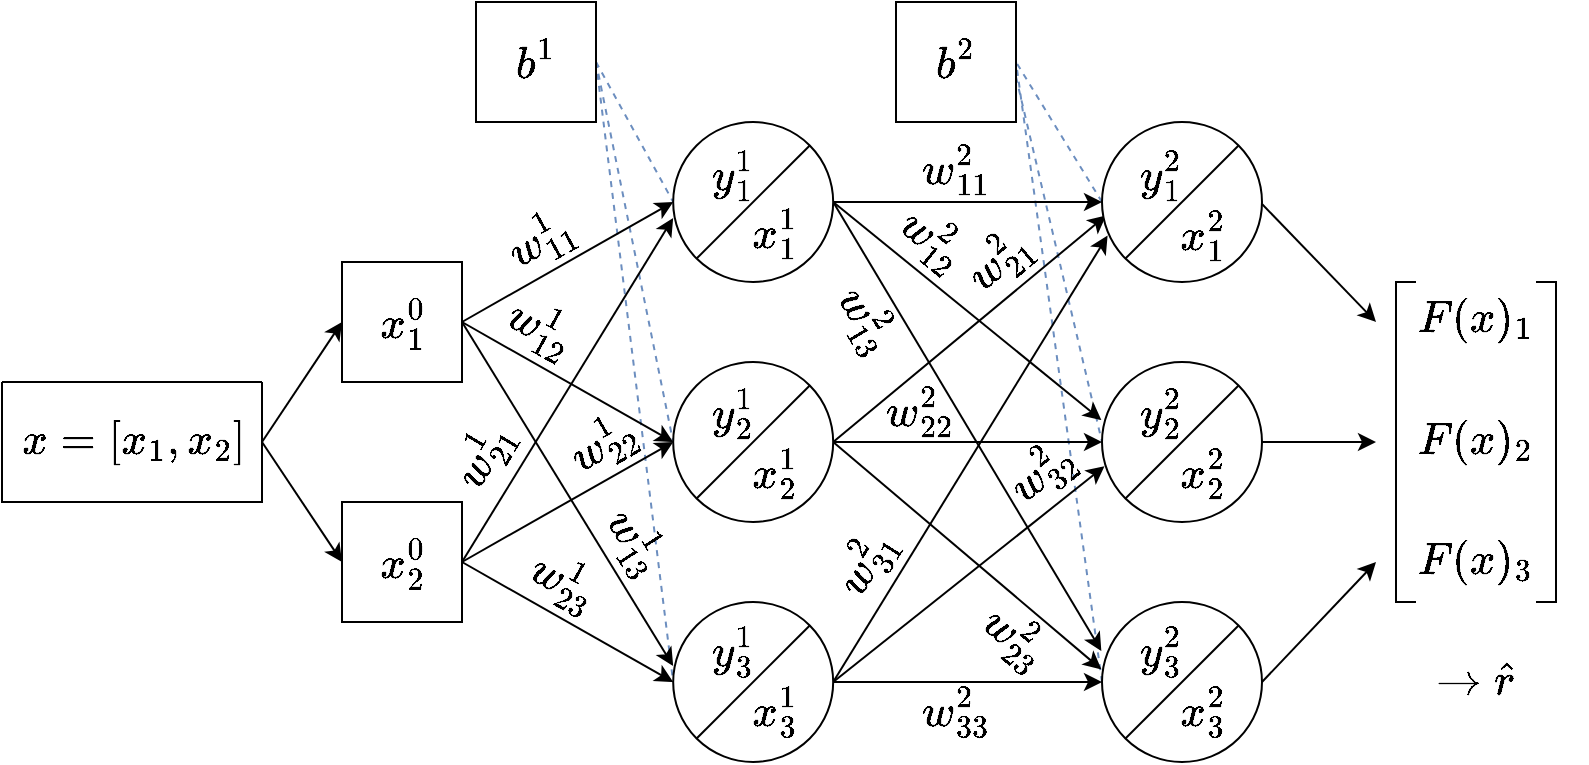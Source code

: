 <mxfile version="21.3.4" type="github">
  <diagram id="L71-HYiMx5dE4_1I3F0T" name="Sivu-1">
    <mxGraphModel dx="1621" dy="422" grid="1" gridSize="10" guides="1" tooltips="1" connect="1" arrows="1" fold="1" page="1" pageScale="1" pageWidth="827" pageHeight="1169" math="1" shadow="0">
      <root>
        <mxCell id="0" />
        <mxCell id="1" parent="0" />
        <mxCell id="5LR8zGSGS3lZIIo4WgXO-1" value="" style="rounded=0;whiteSpace=wrap;html=1;fontSize=19;" parent="1" vertex="1">
          <mxGeometry x="-130" y="310" width="80" height="160" as="geometry" />
        </mxCell>
        <mxCell id="ENBTFdsbygloh6ypOBvS-9" value="" style="endArrow=none;dashed=1;html=1;rounded=0;entryX=1;entryY=0.5;entryDx=0;entryDy=0;exitX=0;exitY=0.5;exitDx=0;exitDy=0;fillColor=#dae8fc;strokeColor=#6c8ebf;fontSize=19;" parent="1" source="unRAUoUYdDuh-6SN-mz_-57" target="ENBTFdsbygloh6ypOBvS-8" edge="1">
          <mxGeometry width="50" height="50" relative="1" as="geometry">
            <mxPoint x="-487" y="366" as="sourcePoint" />
            <mxPoint x="-437" y="316" as="targetPoint" />
          </mxGeometry>
        </mxCell>
        <mxCell id="ENBTFdsbygloh6ypOBvS-11" value="" style="endArrow=none;dashed=1;html=1;rounded=0;entryX=1;entryY=0.5;entryDx=0;entryDy=0;exitX=0;exitY=0.5;exitDx=0;exitDy=0;fillColor=#dae8fc;strokeColor=#6c8ebf;fontSize=19;" parent="1" source="unRAUoUYdDuh-6SN-mz_-59" target="ENBTFdsbygloh6ypOBvS-8" edge="1">
          <mxGeometry width="50" height="50" relative="1" as="geometry">
            <mxPoint x="-487" y="366" as="sourcePoint" />
            <mxPoint x="-437" y="316" as="targetPoint" />
          </mxGeometry>
        </mxCell>
        <mxCell id="ENBTFdsbygloh6ypOBvS-4" value="" style="endArrow=none;dashed=1;html=1;rounded=0;exitX=1;exitY=0.5;exitDx=0;exitDy=0;entryX=0;entryY=0.5;entryDx=0;entryDy=0;fillColor=#dae8fc;strokeColor=#6c8ebf;fontSize=19;" parent="1" source="ENBTFdsbygloh6ypOBvS-2" target="unRAUoUYdDuh-6SN-mz_-5" edge="1">
          <mxGeometry width="50" height="50" relative="1" as="geometry">
            <mxPoint x="-577" y="326" as="sourcePoint" />
            <mxPoint x="-527" y="276" as="targetPoint" />
          </mxGeometry>
        </mxCell>
        <mxCell id="ENBTFdsbygloh6ypOBvS-5" value="" style="endArrow=none;dashed=1;html=1;rounded=0;exitX=1;exitY=0.5;exitDx=0;exitDy=0;entryX=0;entryY=0.5;entryDx=0;entryDy=0;fillColor=#dae8fc;strokeColor=#6c8ebf;fontSize=19;" parent="1" source="ENBTFdsbygloh6ypOBvS-2" target="unRAUoUYdDuh-6SN-mz_-7" edge="1">
          <mxGeometry width="50" height="50" relative="1" as="geometry">
            <mxPoint x="-577" y="346" as="sourcePoint" />
            <mxPoint x="-527" y="296" as="targetPoint" />
          </mxGeometry>
        </mxCell>
        <mxCell id="ENBTFdsbygloh6ypOBvS-6" value="" style="endArrow=none;dashed=1;html=1;rounded=0;exitX=1;exitY=0.5;exitDx=0;exitDy=0;entryX=0;entryY=0.5;entryDx=0;entryDy=0;fillColor=#dae8fc;strokeColor=#6c8ebf;fontSize=19;" parent="1" source="ENBTFdsbygloh6ypOBvS-2" target="unRAUoUYdDuh-6SN-mz_-6" edge="1">
          <mxGeometry width="50" height="50" relative="1" as="geometry">
            <mxPoint x="-577" y="406" as="sourcePoint" />
            <mxPoint x="-527" y="356" as="targetPoint" />
          </mxGeometry>
        </mxCell>
        <mxCell id="U7Zx6VbLF4_jJS3d3RYm-128" value="" style="endArrow=none;dashed=1;html=1;rounded=0;entryX=0;entryY=0.5;entryDx=0;entryDy=0;exitX=1;exitY=0.75;exitDx=0;exitDy=0;fontSize=19;fillColor=#dae8fc;strokeColor=#6c8ebf;" parent="1" source="ENBTFdsbygloh6ypOBvS-8" target="U7Zx6VbLF4_jJS3d3RYm-2" edge="1">
          <mxGeometry width="50" height="50" relative="1" as="geometry">
            <mxPoint x="-477" y="361" as="sourcePoint" />
            <mxPoint x="-427" y="311" as="targetPoint" />
          </mxGeometry>
        </mxCell>
        <mxCell id="U7Zx6VbLF4_jJS3d3RYm-431" style="edgeStyle=orthogonalEdgeStyle;rounded=0;orthogonalLoop=1;jettySize=auto;html=1;exitX=1;exitY=0.5;exitDx=0;exitDy=0;fontSize=19;" parent="1" source="U7Zx6VbLF4_jJS3d3RYm-2" edge="1">
          <mxGeometry relative="1" as="geometry">
            <mxPoint x="-140" y="390" as="targetPoint" />
          </mxGeometry>
        </mxCell>
        <mxCell id="U7Zx6VbLF4_jJS3d3RYm-4" value="" style="edgeStyle=orthogonalEdgeStyle;rounded=0;orthogonalLoop=1;jettySize=auto;html=1;fontSize=19;" parent="1" source="unRAUoUYdDuh-6SN-mz_-7" target="U7Zx6VbLF4_jJS3d3RYm-2" edge="1">
          <mxGeometry relative="1" as="geometry" />
        </mxCell>
        <mxCell id="unRAUoUYdDuh-6SN-mz_-10" value="" style="endArrow=classic;html=1;rounded=0;exitX=1;exitY=0.5;exitDx=0;exitDy=0;entryX=0;entryY=0.5;entryDx=0;entryDy=0;fontSize=19;" parent="1" source="unRAUoUYdDuh-6SN-mz_-35" target="unRAUoUYdDuh-6SN-mz_-7" edge="1">
          <mxGeometry width="50" height="50" relative="1" as="geometry">
            <mxPoint x="-587" y="330" as="sourcePoint" />
            <mxPoint x="-507" y="390" as="targetPoint" />
          </mxGeometry>
        </mxCell>
        <mxCell id="unRAUoUYdDuh-6SN-mz_-11" value="" style="endArrow=classic;html=1;rounded=0;exitX=1;exitY=0.5;exitDx=0;exitDy=0;entryX=0;entryY=0.5;entryDx=0;entryDy=0;fontSize=19;" parent="1" source="unRAUoUYdDuh-6SN-mz_-36" target="unRAUoUYdDuh-6SN-mz_-6" edge="1">
          <mxGeometry width="50" height="50" relative="1" as="geometry">
            <mxPoint x="-587" y="450" as="sourcePoint" />
            <mxPoint x="-507" y="510" as="targetPoint" />
          </mxGeometry>
        </mxCell>
        <mxCell id="unRAUoUYdDuh-6SN-mz_-13" value="" style="endArrow=classic;html=1;rounded=0;exitX=1;exitY=0.5;exitDx=0;exitDy=0;entryX=0;entryY=0.4;entryDx=0;entryDy=0;entryPerimeter=0;fontSize=19;" parent="1" source="unRAUoUYdDuh-6SN-mz_-35" target="unRAUoUYdDuh-6SN-mz_-6" edge="1">
          <mxGeometry width="50" height="50" relative="1" as="geometry">
            <mxPoint x="-587" y="330" as="sourcePoint" />
            <mxPoint x="-507" y="510" as="targetPoint" />
          </mxGeometry>
        </mxCell>
        <mxCell id="unRAUoUYdDuh-6SN-mz_-18" value="" style="endArrow=classic;html=1;rounded=0;entryX=0;entryY=0.5;entryDx=0;entryDy=0;fontSize=19;exitX=1;exitY=0.5;exitDx=0;exitDy=0;" parent="1" source="unRAUoUYdDuh-6SN-mz_-35" target="unRAUoUYdDuh-6SN-mz_-5" edge="1">
          <mxGeometry width="50" height="50" relative="1" as="geometry">
            <mxPoint x="-587" y="330" as="sourcePoint" />
            <mxPoint x="-507" y="270" as="targetPoint" />
          </mxGeometry>
        </mxCell>
        <mxCell id="unRAUoUYdDuh-6SN-mz_-19" value="" style="endArrow=classic;html=1;rounded=0;exitX=1;exitY=0.5;exitDx=0;exitDy=0;entryX=0;entryY=0.6;entryDx=0;entryDy=0;entryPerimeter=0;fontSize=19;" parent="1" source="unRAUoUYdDuh-6SN-mz_-36" target="unRAUoUYdDuh-6SN-mz_-5" edge="1">
          <mxGeometry width="50" height="50" relative="1" as="geometry">
            <mxPoint x="-587" y="450" as="sourcePoint" />
            <mxPoint x="-517" y="290" as="targetPoint" />
          </mxGeometry>
        </mxCell>
        <mxCell id="unRAUoUYdDuh-6SN-mz_-20" value="" style="endArrow=classic;html=1;rounded=0;entryX=0;entryY=0.5;entryDx=0;entryDy=0;fontSize=19;exitX=1;exitY=0.5;exitDx=0;exitDy=0;" parent="1" source="unRAUoUYdDuh-6SN-mz_-36" target="unRAUoUYdDuh-6SN-mz_-7" edge="1">
          <mxGeometry width="50" height="50" relative="1" as="geometry">
            <mxPoint x="-587" y="450" as="sourcePoint" />
            <mxPoint x="-497" y="390" as="targetPoint" />
          </mxGeometry>
        </mxCell>
        <mxCell id="unRAUoUYdDuh-6SN-mz_-21" value="" style="endArrow=classic;html=1;rounded=0;entryX=0.025;entryY=0.585;entryDx=0;entryDy=0;exitX=1;exitY=0.5;exitDx=0;exitDy=0;entryPerimeter=0;fontSize=19;" parent="1" source="unRAUoUYdDuh-6SN-mz_-7" target="unRAUoUYdDuh-6SN-mz_-57" edge="1">
          <mxGeometry width="50" height="50" relative="1" as="geometry">
            <mxPoint x="-487" y="440" as="sourcePoint" />
            <mxPoint x="-347" y="330" as="targetPoint" />
          </mxGeometry>
        </mxCell>
        <mxCell id="unRAUoUYdDuh-6SN-mz_-22" value="" style="endArrow=classic;html=1;rounded=0;exitX=1;exitY=0.5;exitDx=0;exitDy=0;entryX=0;entryY=0.5;entryDx=0;entryDy=0;fontSize=19;" parent="1" source="unRAUoUYdDuh-6SN-mz_-5" target="unRAUoUYdDuh-6SN-mz_-57" edge="1">
          <mxGeometry width="50" height="50" relative="1" as="geometry">
            <mxPoint x="-427" y="270" as="sourcePoint" />
            <mxPoint x="-347" y="321.04" as="targetPoint" />
          </mxGeometry>
        </mxCell>
        <mxCell id="unRAUoUYdDuh-6SN-mz_-23" value="" style="endArrow=classic;html=1;rounded=0;exitX=1;exitY=0.5;exitDx=0;exitDy=0;entryX=0.035;entryY=0.71;entryDx=0;entryDy=0;entryPerimeter=0;fontSize=19;" parent="1" source="unRAUoUYdDuh-6SN-mz_-6" target="unRAUoUYdDuh-6SN-mz_-57" edge="1">
          <mxGeometry width="50" height="50" relative="1" as="geometry">
            <mxPoint x="-427" y="510" as="sourcePoint" />
            <mxPoint x="-345.96" y="338" as="targetPoint" />
          </mxGeometry>
        </mxCell>
        <mxCell id="unRAUoUYdDuh-6SN-mz_-24" value="" style="endArrow=classic;html=1;rounded=0;exitX=1;exitY=0.5;exitDx=0;exitDy=0;entryX=-0.004;entryY=0.306;entryDx=0;entryDy=0;entryPerimeter=0;fontSize=19;" parent="1" source="unRAUoUYdDuh-6SN-mz_-5" target="unRAUoUYdDuh-6SN-mz_-59" edge="1">
          <mxGeometry width="50" height="50" relative="1" as="geometry">
            <mxPoint x="-417" y="230" as="sourcePoint" />
            <mxPoint x="-337" y="230" as="targetPoint" />
          </mxGeometry>
        </mxCell>
        <mxCell id="unRAUoUYdDuh-6SN-mz_-25" value="" style="swimlane;startSize=0;fontSize=19;" parent="1" vertex="1">
          <mxGeometry x="-827" y="360" width="130" height="60" as="geometry" />
        </mxCell>
        <mxCell id="unRAUoUYdDuh-6SN-mz_-27" value="&lt;font style=&quot;font-size: 19px;&quot;&gt;$$ x = [ x_1, x_2 ] $$&lt;/font&gt;" style="text;html=1;strokeColor=none;fillColor=none;align=center;verticalAlign=middle;whiteSpace=wrap;rounded=0;fontSize=19;" parent="unRAUoUYdDuh-6SN-mz_-25" vertex="1">
          <mxGeometry x="2.5" y="15" width="125" height="30" as="geometry" />
        </mxCell>
        <mxCell id="unRAUoUYdDuh-6SN-mz_-28" value="" style="endArrow=classic;html=1;rounded=0;fontSize=19;entryX=0;entryY=0.5;entryDx=0;entryDy=0;exitX=1;exitY=0.5;exitDx=0;exitDy=0;" parent="1" source="unRAUoUYdDuh-6SN-mz_-25" target="unRAUoUYdDuh-6SN-mz_-31" edge="1">
          <mxGeometry width="50" height="50" relative="1" as="geometry">
            <mxPoint x="-737" y="390" as="sourcePoint" />
            <mxPoint x="-667" y="330" as="targetPoint" />
          </mxGeometry>
        </mxCell>
        <mxCell id="unRAUoUYdDuh-6SN-mz_-29" value="" style="endArrow=classic;html=1;rounded=0;fontSize=19;entryX=0;entryY=0.5;entryDx=0;entryDy=0;exitX=1;exitY=0.5;exitDx=0;exitDy=0;" parent="1" source="unRAUoUYdDuh-6SN-mz_-25" target="unRAUoUYdDuh-6SN-mz_-36" edge="1">
          <mxGeometry width="50" height="50" relative="1" as="geometry">
            <mxPoint x="-725" y="391" as="sourcePoint" />
            <mxPoint x="-667" y="450" as="targetPoint" />
          </mxGeometry>
        </mxCell>
        <mxCell id="unRAUoUYdDuh-6SN-mz_-37" value="&lt;div style=&quot;font-size: 19px;&quot;&gt;&lt;sub style=&quot;font-size: 19px;&quot;&gt;$$w^1_{11}$$&lt;/sub&gt;&lt;/div&gt;" style="text;html=1;strokeColor=none;fillColor=none;align=center;verticalAlign=middle;whiteSpace=wrap;rounded=0;fontSize=19;rotation=-29;container=0;" parent="1" vertex="1">
          <mxGeometry x="-588.21" y="270.31" width="60" height="35" as="geometry" />
        </mxCell>
        <mxCell id="unRAUoUYdDuh-6SN-mz_-38" value="&lt;div style=&quot;font-size: 19px;&quot;&gt;&lt;div style=&quot;font-size: 19px;&quot;&gt;&lt;sub style=&quot;font-size: 19px;&quot;&gt;$$w^1_{21}$$&lt;/sub&gt;&lt;/div&gt;&lt;/div&gt;" style="text;html=1;strokeColor=none;fillColor=none;align=center;verticalAlign=middle;whiteSpace=wrap;rounded=0;fontSize=19;rotation=-59;container=0;" parent="1" vertex="1">
          <mxGeometry x="-617" y="381" width="60" height="30" as="geometry" />
        </mxCell>
        <mxCell id="unRAUoUYdDuh-6SN-mz_-40" value="&lt;div style=&quot;font-size: 19px;&quot;&gt;&lt;sub style=&quot;font-size: 19px;&quot;&gt;$$w^1_{12}$$&lt;/sub&gt;&lt;/div&gt;" style="text;html=1;strokeColor=none;fillColor=none;align=center;verticalAlign=middle;whiteSpace=wrap;rounded=0;fontSize=19;rotation=29;container=0;" parent="1" vertex="1">
          <mxGeometry x="-587.32" y="313.91" width="60" height="36.32" as="geometry" />
        </mxCell>
        <mxCell id="unRAUoUYdDuh-6SN-mz_-41" value="&lt;div style=&quot;font-size: 19px;&quot;&gt;&lt;sub style=&quot;font-size: 19px;&quot;&gt;$$w^1_{13}$$&lt;/sub&gt;&lt;/div&gt;" style="text;html=1;strokeColor=none;fillColor=none;align=center;verticalAlign=middle;whiteSpace=wrap;rounded=0;fontSize=19;rotation=57;container=0;" parent="1" vertex="1">
          <mxGeometry x="-540" y="425" width="60" height="30" as="geometry" />
        </mxCell>
        <mxCell id="unRAUoUYdDuh-6SN-mz_-42" value="&lt;div style=&quot;font-size: 19px;&quot;&gt;&lt;sub style=&quot;font-size: 19px;&quot;&gt;$$w^1_{23}$$&lt;/sub&gt;&lt;/div&gt;" style="text;html=1;strokeColor=none;fillColor=none;align=center;verticalAlign=middle;whiteSpace=wrap;rounded=0;fontSize=19;rotation=29;container=0;" parent="1" vertex="1">
          <mxGeometry x="-575.79" y="442.5" width="60" height="35" as="geometry" />
        </mxCell>
        <mxCell id="unRAUoUYdDuh-6SN-mz_-43" value="&lt;div style=&quot;font-size: 19px;&quot;&gt;&lt;sub style=&quot;font-size: 19px;&quot;&gt;$$w^1_{22}$$&lt;/sub&gt;&lt;/div&gt;" style="text;html=1;strokeColor=none;fillColor=none;align=center;verticalAlign=middle;whiteSpace=wrap;rounded=0;fontSize=19;rotation=-30;container=0;" parent="1" vertex="1">
          <mxGeometry x="-557" y="375" width="60" height="30" as="geometry" />
        </mxCell>
        <mxCell id="unRAUoUYdDuh-6SN-mz_-45" value="&lt;div style=&quot;font-size: 19px;&quot;&gt;&lt;sub style=&quot;font-size: 19px;&quot;&gt;$$w^2_{31}$$&lt;/sub&gt;&lt;/div&gt;" style="text;html=1;strokeColor=none;fillColor=none;align=center;verticalAlign=middle;whiteSpace=wrap;rounded=0;fontSize=19;rotation=-58;container=0;" parent="1" vertex="1">
          <mxGeometry x="-424.86" y="435" width="60" height="30" as="geometry" />
        </mxCell>
        <mxCell id="unRAUoUYdDuh-6SN-mz_-46" value="&lt;div style=&quot;font-size: 19px;&quot;&gt;&lt;sub style=&quot;font-size: 19px;&quot;&gt;$$w^2_{11}$$&lt;/sub&gt;&lt;/div&gt;" style="text;html=1;strokeColor=none;fillColor=none;align=center;verticalAlign=middle;whiteSpace=wrap;rounded=0;fontSize=19;rotation=0;container=0;" parent="1" vertex="1">
          <mxGeometry x="-380" y="235.31" width="60" height="35" as="geometry" />
        </mxCell>
        <mxCell id="unRAUoUYdDuh-6SN-mz_-47" value="&lt;div style=&quot;font-size: 19px;&quot;&gt;&lt;sub style=&quot;font-size: 19px;&quot;&gt;$$w^2_{21}$$&lt;/sub&gt;&lt;/div&gt;" style="text;html=1;strokeColor=none;fillColor=none;align=center;verticalAlign=middle;whiteSpace=wrap;rounded=0;fontSize=19;rotation=-40;container=0;" parent="1" vertex="1">
          <mxGeometry x="-358.61" y="280.58" width="60" height="35" as="geometry" />
        </mxCell>
        <mxCell id="unRAUoUYdDuh-6SN-mz_-65" value="" style="endArrow=classic;html=1;rounded=0;fontSize=19;exitX=1;exitY=0.5;exitDx=0;exitDy=0;entryX=-0.004;entryY=0.421;entryDx=0;entryDy=0;entryPerimeter=0;" parent="1" source="unRAUoUYdDuh-6SN-mz_-7" target="unRAUoUYdDuh-6SN-mz_-59" edge="1">
          <mxGeometry width="50" height="50" relative="1" as="geometry">
            <mxPoint x="-537" y="420" as="sourcePoint" />
            <mxPoint x="-337" y="501" as="targetPoint" />
          </mxGeometry>
        </mxCell>
        <mxCell id="unRAUoUYdDuh-6SN-mz_-67" value="" style="endArrow=classic;html=1;rounded=0;fontSize=19;exitX=1;exitY=0.5;exitDx=0;exitDy=0;" parent="1" source="unRAUoUYdDuh-6SN-mz_-6" target="unRAUoUYdDuh-6SN-mz_-59" edge="1">
          <mxGeometry width="50" height="50" relative="1" as="geometry">
            <mxPoint x="-537" y="420" as="sourcePoint" />
            <mxPoint x="-487" y="370" as="targetPoint" />
          </mxGeometry>
        </mxCell>
        <mxCell id="unRAUoUYdDuh-6SN-mz_-68" value="&lt;div style=&quot;font-size: 19px;&quot;&gt;&lt;sub style=&quot;font-size: 19px;&quot;&gt;$$w^2_{33}$$&lt;/sub&gt;&lt;/div&gt;" style="text;html=1;strokeColor=none;fillColor=none;align=center;verticalAlign=middle;whiteSpace=wrap;rounded=0;fontSize=19;rotation=0;container=0;" parent="1" vertex="1">
          <mxGeometry x="-380" y="510" width="60" height="30" as="geometry" />
        </mxCell>
        <mxCell id="unRAUoUYdDuh-6SN-mz_-69" value="&lt;div style=&quot;font-size: 19px;&quot;&gt;&lt;sub style=&quot;font-size: 19px;&quot;&gt;$$w^2_{13}$$&lt;/sub&gt;&lt;/div&gt;" style="text;html=1;strokeColor=none;fillColor=none;align=center;verticalAlign=middle;whiteSpace=wrap;rounded=0;fontSize=19;rotation=59;container=0;" parent="1" vertex="1">
          <mxGeometry x="-424.86" y="305" width="60" height="48.68" as="geometry" />
        </mxCell>
        <mxCell id="unRAUoUYdDuh-6SN-mz_-70" value="&lt;div style=&quot;font-size: 19px;&quot;&gt;&lt;sub style=&quot;font-size: 19px;&quot;&gt;$$w^2_{23}$$&lt;/sub&gt;&lt;/div&gt;" style="text;html=1;strokeColor=none;fillColor=none;align=center;verticalAlign=middle;whiteSpace=wrap;rounded=0;fontSize=19;rotation=40;container=0;" parent="1" vertex="1">
          <mxGeometry x="-350" y="470" width="60" height="35" as="geometry" />
        </mxCell>
        <mxCell id="U7Zx6VbLF4_jJS3d3RYm-5" value="" style="endArrow=classic;html=1;rounded=0;entryX=-0.004;entryY=0.363;entryDx=0;entryDy=0;entryPerimeter=0;exitX=1;exitY=0.5;exitDx=0;exitDy=0;fontSize=19;" parent="1" source="unRAUoUYdDuh-6SN-mz_-5" target="U7Zx6VbLF4_jJS3d3RYm-2" edge="1">
          <mxGeometry width="50" height="50" relative="1" as="geometry">
            <mxPoint x="-457" y="431" as="sourcePoint" />
            <mxPoint x="-407" y="381" as="targetPoint" />
          </mxGeometry>
        </mxCell>
        <mxCell id="U7Zx6VbLF4_jJS3d3RYm-70" value="&lt;div style=&quot;font-size: 19px;&quot;&gt;&lt;sub style=&quot;font-size: 19px;&quot;&gt;$$w^2_{12}$$&lt;/sub&gt;&lt;/div&gt;" style="text;html=1;strokeColor=none;fillColor=none;align=center;verticalAlign=middle;whiteSpace=wrap;rounded=0;fontSize=19;rotation=39;container=0;" parent="1" vertex="1">
          <mxGeometry x="-391.02" y="270.56" width="60" height="35" as="geometry" />
        </mxCell>
        <mxCell id="U7Zx6VbLF4_jJS3d3RYm-123" value="&lt;div style=&quot;font-size: 19px;&quot;&gt;&lt;sub style=&quot;font-size: 19px;&quot;&gt;$$w^2_{22}$$&lt;/sub&gt;&lt;/div&gt;" style="text;html=1;strokeColor=none;fillColor=none;align=center;verticalAlign=middle;whiteSpace=wrap;rounded=0;fontSize=19;rotation=0;container=0;" parent="1" vertex="1">
          <mxGeometry x="-402.59" y="353.68" width="70" height="40" as="geometry" />
        </mxCell>
        <mxCell id="U7Zx6VbLF4_jJS3d3RYm-124" value="&lt;div style=&quot;font-size: 19px;&quot;&gt;&lt;sub style=&quot;font-size: 19px;&quot;&gt;$$w^2_{32}$$&lt;/sub&gt;&lt;/div&gt;" style="text;html=1;strokeColor=none;fillColor=none;align=center;verticalAlign=middle;whiteSpace=wrap;rounded=0;fontSize=19;rotation=-38;container=0;" parent="1" vertex="1">
          <mxGeometry x="-337" y="395" width="60" height="20" as="geometry" />
        </mxCell>
        <mxCell id="U7Zx6VbLF4_jJS3d3RYm-71" value="" style="endArrow=classic;html=1;rounded=0;entryX=0.015;entryY=0.652;entryDx=0;entryDy=0;entryPerimeter=0;exitX=1;exitY=0.5;exitDx=0;exitDy=0;fontSize=19;" parent="1" source="unRAUoUYdDuh-6SN-mz_-6" target="U7Zx6VbLF4_jJS3d3RYm-2" edge="1">
          <mxGeometry width="50" height="50" relative="1" as="geometry">
            <mxPoint x="-417" y="511" as="sourcePoint" />
            <mxPoint x="-437" y="371" as="targetPoint" />
          </mxGeometry>
        </mxCell>
        <mxCell id="izF1CWLwOtwObPyW_wJa-63" value="&lt;div style=&quot;font-size: 19px;&quot;&gt;$$F(x)_1$$&lt;/div&gt;" style="text;html=1;strokeColor=none;fillColor=default;align=center;verticalAlign=middle;whiteSpace=wrap;rounded=0;fontSize=19;container=0;" parent="1" vertex="1">
          <mxGeometry x="-120" y="294.34" width="60" height="70" as="geometry" />
        </mxCell>
        <mxCell id="U7Zx6VbLF4_jJS3d3RYm-434" value="&lt;div style=&quot;font-size: 19px;&quot;&gt;$$F(x)_2$$&lt;/div&gt;" style="text;html=1;strokeColor=none;fillColor=default;align=center;verticalAlign=middle;whiteSpace=wrap;rounded=0;fontSize=19;container=0;" parent="1" vertex="1">
          <mxGeometry x="-120" y="355" width="60" height="70" as="geometry" />
        </mxCell>
        <mxCell id="U7Zx6VbLF4_jJS3d3RYm-435" value="&lt;div style=&quot;font-size: 19px;&quot;&gt;$$F(x)_3$$&lt;/div&gt;" style="text;html=1;strokeColor=none;fillColor=default;align=center;verticalAlign=middle;whiteSpace=wrap;rounded=0;fontSize=19;container=0;" parent="1" vertex="1">
          <mxGeometry x="-120" y="415" width="60" height="70" as="geometry" />
        </mxCell>
        <mxCell id="3qntRhlOY1SQ3M1mygcT-8" value="" style="group;fontSize=19;" parent="1" vertex="1" connectable="0">
          <mxGeometry x="-491.41" y="230" width="80" height="80" as="geometry" />
        </mxCell>
        <mxCell id="unRAUoUYdDuh-6SN-mz_-5" value="" style="ellipse;whiteSpace=wrap;html=1;aspect=fixed;fontSize=19;container=0;" parent="3qntRhlOY1SQ3M1mygcT-8" vertex="1">
          <mxGeometry width="80" height="80" as="geometry" />
        </mxCell>
        <mxCell id="unRAUoUYdDuh-6SN-mz_-48" value="" style="endArrow=none;html=1;rounded=0;fontSize=19;exitX=0;exitY=1;exitDx=0;exitDy=0;entryX=1;entryY=0;entryDx=0;entryDy=0;" parent="3qntRhlOY1SQ3M1mygcT-8" source="unRAUoUYdDuh-6SN-mz_-5" target="unRAUoUYdDuh-6SN-mz_-5" edge="1">
          <mxGeometry width="50" height="50" relative="1" as="geometry">
            <mxPoint x="15" y="90" as="sourcePoint" />
            <mxPoint x="65" as="targetPoint" />
          </mxGeometry>
        </mxCell>
        <mxCell id="U7Zx6VbLF4_jJS3d3RYm-129" value="&lt;div style=&quot;font-size: 19px;&quot;&gt;$$x^1_1$$&lt;/div&gt;" style="text;html=1;strokeColor=none;fillColor=none;align=center;verticalAlign=middle;whiteSpace=wrap;rounded=0;fontSize=19;container=0;" parent="3qntRhlOY1SQ3M1mygcT-8" vertex="1">
          <mxGeometry x="20" y="40" width="60" height="30" as="geometry" />
        </mxCell>
        <mxCell id="U7Zx6VbLF4_jJS3d3RYm-270" value="&lt;div style=&quot;font-size: 19px;&quot;&gt;$$y^1_1$$&lt;/div&gt;" style="text;html=1;strokeColor=none;fillColor=none;align=center;verticalAlign=middle;whiteSpace=wrap;rounded=0;fontSize=19;container=0;" parent="3qntRhlOY1SQ3M1mygcT-8" vertex="1">
          <mxGeometry y="11" width="60" height="30" as="geometry" />
        </mxCell>
        <mxCell id="3qntRhlOY1SQ3M1mygcT-9" value="" style="group;fontSize=19;" parent="1" vertex="1" connectable="0">
          <mxGeometry x="-491.41" y="350" width="80" height="80" as="geometry" />
        </mxCell>
        <mxCell id="unRAUoUYdDuh-6SN-mz_-7" value="" style="ellipse;whiteSpace=wrap;html=1;aspect=fixed;fontSize=19;container=0;" parent="3qntRhlOY1SQ3M1mygcT-9" vertex="1">
          <mxGeometry width="80" height="80" as="geometry" />
        </mxCell>
        <mxCell id="unRAUoUYdDuh-6SN-mz_-49" value="" style="endArrow=none;html=1;rounded=0;fontSize=19;exitX=0;exitY=1;exitDx=0;exitDy=0;entryX=1;entryY=0;entryDx=0;entryDy=0;" parent="3qntRhlOY1SQ3M1mygcT-9" source="unRAUoUYdDuh-6SN-mz_-7" target="unRAUoUYdDuh-6SN-mz_-7" edge="1">
          <mxGeometry width="50" height="50" relative="1" as="geometry">
            <mxPoint x="11.716" y="66.564" as="sourcePoint" />
            <mxPoint x="68.284" y="9.996" as="targetPoint" />
          </mxGeometry>
        </mxCell>
        <mxCell id="U7Zx6VbLF4_jJS3d3RYm-198" value="&lt;div style=&quot;font-size: 19px;&quot;&gt;$$x^1_2$$&lt;/div&gt;" style="text;html=1;strokeColor=none;fillColor=none;align=center;verticalAlign=middle;whiteSpace=wrap;rounded=0;fontSize=19;container=0;" parent="3qntRhlOY1SQ3M1mygcT-9" vertex="1">
          <mxGeometry x="20" y="40" width="60" height="30" as="geometry" />
        </mxCell>
        <mxCell id="U7Zx6VbLF4_jJS3d3RYm-273" value="&lt;div style=&quot;font-size: 19px;&quot;&gt;$$y^1_2$$&lt;/div&gt;" style="text;html=1;strokeColor=none;fillColor=none;align=center;verticalAlign=middle;whiteSpace=wrap;rounded=0;fontSize=19;container=0;" parent="3qntRhlOY1SQ3M1mygcT-9" vertex="1">
          <mxGeometry y="10" width="60" height="30" as="geometry" />
        </mxCell>
        <mxCell id="3qntRhlOY1SQ3M1mygcT-10" value="" style="group;fontSize=19;" parent="1" vertex="1" connectable="0">
          <mxGeometry x="-491.41" y="470" width="80" height="80" as="geometry" />
        </mxCell>
        <mxCell id="unRAUoUYdDuh-6SN-mz_-6" value="" style="ellipse;whiteSpace=wrap;html=1;aspect=fixed;fontSize=19;container=0;" parent="3qntRhlOY1SQ3M1mygcT-10" vertex="1">
          <mxGeometry width="80" height="80" as="geometry" />
        </mxCell>
        <mxCell id="unRAUoUYdDuh-6SN-mz_-50" value="" style="endArrow=none;html=1;rounded=0;fontSize=19;exitX=0;exitY=1;exitDx=0;exitDy=0;entryX=1;entryY=0;entryDx=0;entryDy=0;" parent="3qntRhlOY1SQ3M1mygcT-10" source="unRAUoUYdDuh-6SN-mz_-6" target="unRAUoUYdDuh-6SN-mz_-6" edge="1">
          <mxGeometry width="50" height="50" relative="1" as="geometry">
            <mxPoint x="9.996" y="68.284" as="sourcePoint" />
            <mxPoint x="66.564" y="11.716" as="targetPoint" />
          </mxGeometry>
        </mxCell>
        <mxCell id="U7Zx6VbLF4_jJS3d3RYm-199" value="&lt;div style=&quot;font-size: 19px;&quot;&gt;$$x^1_3$$&lt;/div&gt;" style="text;html=1;strokeColor=none;fillColor=none;align=center;verticalAlign=middle;whiteSpace=wrap;rounded=0;fontSize=19;container=0;" parent="3qntRhlOY1SQ3M1mygcT-10" vertex="1">
          <mxGeometry x="20" y="40" width="60" height="30" as="geometry" />
        </mxCell>
        <mxCell id="U7Zx6VbLF4_jJS3d3RYm-274" value="&lt;div style=&quot;font-size: 19px;&quot;&gt;$$y^1_3$$&lt;/div&gt;" style="text;html=1;strokeColor=none;fillColor=none;align=center;verticalAlign=middle;whiteSpace=wrap;rounded=0;fontSize=19;container=0;" parent="3qntRhlOY1SQ3M1mygcT-10" vertex="1">
          <mxGeometry y="10" width="60" height="30" as="geometry" />
        </mxCell>
        <mxCell id="3qntRhlOY1SQ3M1mygcT-11" value="" style="group;fontSize=19;" parent="1" vertex="1" connectable="0">
          <mxGeometry x="-277" y="230" width="80" height="80" as="geometry" />
        </mxCell>
        <mxCell id="unRAUoUYdDuh-6SN-mz_-57" value="" style="ellipse;whiteSpace=wrap;html=1;aspect=fixed;fontSize=19;container=0;" parent="3qntRhlOY1SQ3M1mygcT-11" vertex="1">
          <mxGeometry width="80" height="80" as="geometry" />
        </mxCell>
        <mxCell id="unRAUoUYdDuh-6SN-mz_-58" value="" style="endArrow=none;html=1;rounded=0;fontSize=19;exitX=0;exitY=1;exitDx=0;exitDy=0;entryX=1;entryY=0;entryDx=0;entryDy=0;" parent="3qntRhlOY1SQ3M1mygcT-11" source="unRAUoUYdDuh-6SN-mz_-57" target="unRAUoUYdDuh-6SN-mz_-57" edge="1">
          <mxGeometry width="50" height="50" relative="1" as="geometry">
            <mxPoint x="15" y="150" as="sourcePoint" />
            <mxPoint x="65" y="60" as="targetPoint" />
          </mxGeometry>
        </mxCell>
        <mxCell id="U7Zx6VbLF4_jJS3d3RYm-422" value="&lt;div style=&quot;font-size: 19px;&quot;&gt;$$y^2_1$$&lt;/div&gt;" style="text;html=1;strokeColor=none;fillColor=none;align=center;verticalAlign=middle;whiteSpace=wrap;rounded=0;fontSize=19;container=0;" parent="3qntRhlOY1SQ3M1mygcT-11" vertex="1">
          <mxGeometry y="11" width="60" height="30" as="geometry" />
        </mxCell>
        <mxCell id="U7Zx6VbLF4_jJS3d3RYm-423" value="&lt;div style=&quot;font-size: 19px;&quot;&gt;$$x^2_1$$&lt;/div&gt;" style="text;html=1;strokeColor=none;fillColor=none;align=center;verticalAlign=middle;whiteSpace=wrap;rounded=0;fontSize=19;container=0;" parent="3qntRhlOY1SQ3M1mygcT-11" vertex="1">
          <mxGeometry x="20" y="41" width="60" height="30" as="geometry" />
        </mxCell>
        <mxCell id="3qntRhlOY1SQ3M1mygcT-12" value="" style="group;fontSize=19;" parent="1" vertex="1" connectable="0">
          <mxGeometry x="-277" y="350" width="80" height="80" as="geometry" />
        </mxCell>
        <mxCell id="U7Zx6VbLF4_jJS3d3RYm-2" value="" style="ellipse;whiteSpace=wrap;html=1;aspect=fixed;fontSize=19;container=0;" parent="3qntRhlOY1SQ3M1mygcT-12" vertex="1">
          <mxGeometry width="80" height="80" as="geometry" />
        </mxCell>
        <mxCell id="U7Zx6VbLF4_jJS3d3RYm-3" value="" style="endArrow=none;html=1;rounded=0;fontSize=19;exitX=0;exitY=1;exitDx=0;exitDy=0;entryX=1;entryY=0;entryDx=0;entryDy=0;" parent="3qntRhlOY1SQ3M1mygcT-12" source="U7Zx6VbLF4_jJS3d3RYm-2" target="U7Zx6VbLF4_jJS3d3RYm-2" edge="1">
          <mxGeometry width="50" height="50" relative="1" as="geometry">
            <mxPoint x="735" y="-189" as="sourcePoint" />
            <mxPoint x="785" y="-279" as="targetPoint" />
          </mxGeometry>
        </mxCell>
        <mxCell id="U7Zx6VbLF4_jJS3d3RYm-424" value="&lt;div style=&quot;font-size: 19px;&quot;&gt;$$y^2_2$$&lt;/div&gt;" style="text;html=1;strokeColor=none;fillColor=none;align=center;verticalAlign=middle;whiteSpace=wrap;rounded=0;fontSize=19;container=0;" parent="3qntRhlOY1SQ3M1mygcT-12" vertex="1">
          <mxGeometry y="10" width="60" height="30" as="geometry" />
        </mxCell>
        <mxCell id="U7Zx6VbLF4_jJS3d3RYm-426" value="&lt;div style=&quot;font-size: 19px;&quot;&gt;$$x^2_2$$&lt;/div&gt;" style="text;html=1;strokeColor=none;fillColor=none;align=center;verticalAlign=middle;whiteSpace=wrap;rounded=0;fontSize=19;container=0;" parent="3qntRhlOY1SQ3M1mygcT-12" vertex="1">
          <mxGeometry x="20" y="40" width="60" height="30" as="geometry" />
        </mxCell>
        <mxCell id="3qntRhlOY1SQ3M1mygcT-13" value="" style="group;fontSize=19;" parent="1" vertex="1" connectable="0">
          <mxGeometry x="-277" y="470" width="80" height="80" as="geometry" />
        </mxCell>
        <mxCell id="unRAUoUYdDuh-6SN-mz_-59" value="" style="ellipse;whiteSpace=wrap;html=1;aspect=fixed;fontSize=19;container=0;" parent="3qntRhlOY1SQ3M1mygcT-13" vertex="1">
          <mxGeometry width="80" height="80" as="geometry" />
        </mxCell>
        <mxCell id="unRAUoUYdDuh-6SN-mz_-60" value="" style="endArrow=none;html=1;rounded=0;fontSize=19;exitX=0;exitY=1;exitDx=0;exitDy=0;entryX=1;entryY=0;entryDx=0;entryDy=0;" parent="3qntRhlOY1SQ3M1mygcT-13" source="unRAUoUYdDuh-6SN-mz_-59" target="unRAUoUYdDuh-6SN-mz_-59" edge="1">
          <mxGeometry width="50" height="50" relative="1" as="geometry">
            <mxPoint x="115" y="90" as="sourcePoint" />
            <mxPoint x="165" as="targetPoint" />
          </mxGeometry>
        </mxCell>
        <mxCell id="U7Zx6VbLF4_jJS3d3RYm-427" value="&lt;div style=&quot;font-size: 19px;&quot;&gt;$$y^2_3$$&lt;/div&gt;" style="text;html=1;strokeColor=none;fillColor=none;align=center;verticalAlign=middle;whiteSpace=wrap;rounded=0;fontSize=19;container=0;" parent="3qntRhlOY1SQ3M1mygcT-13" vertex="1">
          <mxGeometry y="10" width="60" height="30" as="geometry" />
        </mxCell>
        <mxCell id="U7Zx6VbLF4_jJS3d3RYm-428" value="&lt;div style=&quot;font-size: 19px;&quot;&gt;$$x^2_3$$&lt;/div&gt;" style="text;html=1;strokeColor=none;fillColor=none;align=center;verticalAlign=middle;whiteSpace=wrap;rounded=0;fontSize=19;container=0;" parent="3qntRhlOY1SQ3M1mygcT-13" vertex="1">
          <mxGeometry x="20" y="40" width="60" height="30" as="geometry" />
        </mxCell>
        <mxCell id="3qntRhlOY1SQ3M1mygcT-14" value="" style="group;fontSize=19;" parent="1" vertex="1" connectable="0">
          <mxGeometry x="-657" y="300" width="60" height="60" as="geometry" />
        </mxCell>
        <mxCell id="unRAUoUYdDuh-6SN-mz_-31" value="" style="whiteSpace=wrap;html=1;aspect=fixed;fontSize=19;container=0;" parent="3qntRhlOY1SQ3M1mygcT-14" vertex="1">
          <mxGeometry width="60" height="60" as="geometry" />
        </mxCell>
        <mxCell id="unRAUoUYdDuh-6SN-mz_-35" value="&lt;div style=&quot;font-size: 19px;&quot;&gt;$$x^0_1$$&lt;/div&gt;" style="text;html=1;strokeColor=none;fillColor=none;align=center;verticalAlign=middle;whiteSpace=wrap;rounded=0;fontSize=19;container=0;" parent="3qntRhlOY1SQ3M1mygcT-14" vertex="1">
          <mxGeometry y="15" width="60" height="30" as="geometry" />
        </mxCell>
        <mxCell id="3qntRhlOY1SQ3M1mygcT-15" value="" style="group;fontSize=19;" parent="1" vertex="1" connectable="0">
          <mxGeometry x="-657" y="420" width="60" height="60" as="geometry" />
        </mxCell>
        <mxCell id="unRAUoUYdDuh-6SN-mz_-32" value="" style="whiteSpace=wrap;html=1;aspect=fixed;fontSize=19;container=0;" parent="3qntRhlOY1SQ3M1mygcT-15" vertex="1">
          <mxGeometry width="60" height="60" as="geometry" />
        </mxCell>
        <mxCell id="unRAUoUYdDuh-6SN-mz_-36" value="&lt;div style=&quot;font-size: 19px;&quot;&gt;$$x^0_2$$&lt;/div&gt;" style="text;html=1;strokeColor=none;fillColor=none;align=center;verticalAlign=middle;whiteSpace=wrap;rounded=0;fontSize=19;container=0;" parent="3qntRhlOY1SQ3M1mygcT-15" vertex="1">
          <mxGeometry y="15" width="60" height="30" as="geometry" />
        </mxCell>
        <mxCell id="3qntRhlOY1SQ3M1mygcT-16" value="" style="group;fontSize=19;" parent="1" vertex="1" connectable="0">
          <mxGeometry x="-590" y="170" width="60" height="60" as="geometry" />
        </mxCell>
        <mxCell id="ENBTFdsbygloh6ypOBvS-1" value="" style="whiteSpace=wrap;html=1;aspect=fixed;fontSize=19;container=0;" parent="3qntRhlOY1SQ3M1mygcT-16" vertex="1">
          <mxGeometry width="60" height="60" as="geometry" />
        </mxCell>
        <mxCell id="ENBTFdsbygloh6ypOBvS-2" value="&lt;div style=&quot;font-size: 19px;&quot;&gt;$$b^1$$&lt;/div&gt;" style="text;html=1;strokeColor=none;fillColor=none;align=center;verticalAlign=middle;whiteSpace=wrap;rounded=0;fontSize=19;container=0;" parent="3qntRhlOY1SQ3M1mygcT-16" vertex="1">
          <mxGeometry y="15" width="60" height="30" as="geometry" />
        </mxCell>
        <mxCell id="3qntRhlOY1SQ3M1mygcT-17" value="" style="group;fontSize=19;" parent="1" vertex="1" connectable="0">
          <mxGeometry x="-380" y="170" width="60" height="60" as="geometry" />
        </mxCell>
        <mxCell id="ENBTFdsbygloh6ypOBvS-7" value="" style="whiteSpace=wrap;html=1;aspect=fixed;fontSize=19;container=0;" parent="3qntRhlOY1SQ3M1mygcT-17" vertex="1">
          <mxGeometry width="60" height="60" as="geometry" />
        </mxCell>
        <mxCell id="ENBTFdsbygloh6ypOBvS-8" value="&lt;div style=&quot;font-size: 19px;&quot;&gt;$$b^2$$&lt;/div&gt;" style="text;html=1;strokeColor=none;fillColor=none;align=center;verticalAlign=middle;whiteSpace=wrap;rounded=0;fontSize=19;container=0;" parent="3qntRhlOY1SQ3M1mygcT-17" vertex="1">
          <mxGeometry y="15" width="60" height="30" as="geometry" />
        </mxCell>
        <mxCell id="5LR8zGSGS3lZIIo4WgXO-2" value="" style="endArrow=classic;html=1;rounded=0;exitX=1;exitY=0;exitDx=0;exitDy=0;fontSize=19;" parent="1" source="U7Zx6VbLF4_jJS3d3RYm-428" edge="1">
          <mxGeometry width="50" height="50" relative="1" as="geometry">
            <mxPoint x="-230" y="380" as="sourcePoint" />
            <mxPoint x="-140" y="450" as="targetPoint" />
          </mxGeometry>
        </mxCell>
        <mxCell id="5LR8zGSGS3lZIIo4WgXO-3" value="" style="endArrow=classic;html=1;rounded=0;exitX=1;exitY=0;exitDx=0;exitDy=0;fontSize=19;" parent="1" source="U7Zx6VbLF4_jJS3d3RYm-423" edge="1">
          <mxGeometry width="50" height="50" relative="1" as="geometry">
            <mxPoint x="-230" y="380" as="sourcePoint" />
            <mxPoint x="-140" y="330" as="targetPoint" />
          </mxGeometry>
        </mxCell>
        <mxCell id="5LR8zGSGS3lZIIo4WgXO-4" value="&lt;font style=&quot;font-size: 19px;&quot;&gt;$$\rightarrow \hat r$$&lt;/font&gt;" style="text;html=1;strokeColor=none;fillColor=none;align=center;verticalAlign=middle;whiteSpace=wrap;rounded=0;fontSize=19;" parent="1" vertex="1">
          <mxGeometry x="-120" y="495" width="60" height="30" as="geometry" />
        </mxCell>
      </root>
    </mxGraphModel>
  </diagram>
</mxfile>
